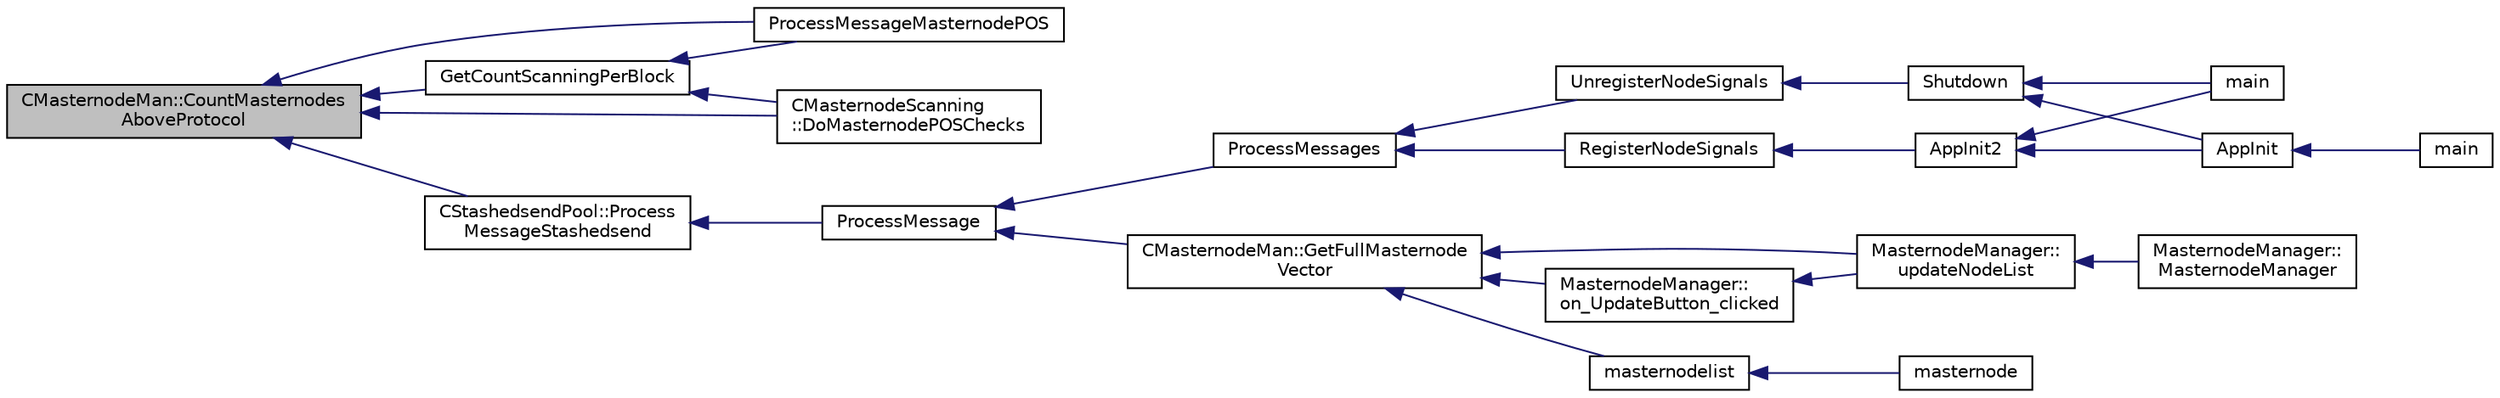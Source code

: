 digraph "CMasternodeMan::CountMasternodesAboveProtocol"
{
  edge [fontname="Helvetica",fontsize="10",labelfontname="Helvetica",labelfontsize="10"];
  node [fontname="Helvetica",fontsize="10",shape=record];
  rankdir="LR";
  Node488 [label="CMasternodeMan::CountMasternodes\lAboveProtocol",height=0.2,width=0.4,color="black", fillcolor="grey75", style="filled", fontcolor="black"];
  Node488 -> Node489 [dir="back",color="midnightblue",fontsize="10",style="solid",fontname="Helvetica"];
  Node489 [label="ProcessMessageMasternodePOS",height=0.2,width=0.4,color="black", fillcolor="white", style="filled",URL="$dc/d51/masternode-pos_8h.html#a85194f5f57620d07bd87ef37bf2f6ef0"];
  Node488 -> Node490 [dir="back",color="midnightblue",fontsize="10",style="solid",fontname="Helvetica"];
  Node490 [label="GetCountScanningPerBlock",height=0.2,width=0.4,color="black", fillcolor="white", style="filled",URL="$dc/d51/masternode-pos_8h.html#a1304125d9df138f06c9dd739b7da9569"];
  Node490 -> Node489 [dir="back",color="midnightblue",fontsize="10",style="solid",fontname="Helvetica"];
  Node490 -> Node491 [dir="back",color="midnightblue",fontsize="10",style="solid",fontname="Helvetica"];
  Node491 [label="CMasternodeScanning\l::DoMasternodePOSChecks",height=0.2,width=0.4,color="black", fillcolor="white", style="filled",URL="$d5/d9f/class_c_masternode_scanning.html#a6bc18fb7508f702e2a2d1c3731342f8f"];
  Node488 -> Node491 [dir="back",color="midnightblue",fontsize="10",style="solid",fontname="Helvetica"];
  Node488 -> Node492 [dir="back",color="midnightblue",fontsize="10",style="solid",fontname="Helvetica"];
  Node492 [label="CStashedsendPool::Process\lMessageStashedsend",height=0.2,width=0.4,color="black", fillcolor="white", style="filled",URL="$dd/d8a/class_c_stashedsend_pool.html#a62b472a4e4b1e634bc2e8621be17888e",tooltip="Process a Stashedsend message using the Stashedsend protocol. "];
  Node492 -> Node493 [dir="back",color="midnightblue",fontsize="10",style="solid",fontname="Helvetica"];
  Node493 [label="ProcessMessage",height=0.2,width=0.4,color="black", fillcolor="white", style="filled",URL="$df/d0a/main_8cpp.html#a8ba92b1a4bce3c835e887a9073d17d8e"];
  Node493 -> Node494 [dir="back",color="midnightblue",fontsize="10",style="solid",fontname="Helvetica"];
  Node494 [label="ProcessMessages",height=0.2,width=0.4,color="black", fillcolor="white", style="filled",URL="$d4/dbf/main_8h.html#a196f9318f02448b85b28d612698934fd"];
  Node494 -> Node495 [dir="back",color="midnightblue",fontsize="10",style="solid",fontname="Helvetica"];
  Node495 [label="RegisterNodeSignals",height=0.2,width=0.4,color="black", fillcolor="white", style="filled",URL="$d4/dbf/main_8h.html#ab02615ff65f91d69f8d786ec900baa8a",tooltip="Register with a network node to receive its signals. "];
  Node495 -> Node496 [dir="back",color="midnightblue",fontsize="10",style="solid",fontname="Helvetica"];
  Node496 [label="AppInit2",height=0.2,width=0.4,color="black", fillcolor="white", style="filled",URL="$d8/dc0/init_8h.html#a1a4c1bfbf6ba1db77e988b89b9cadfd3",tooltip="Initialize ion. "];
  Node496 -> Node497 [dir="back",color="midnightblue",fontsize="10",style="solid",fontname="Helvetica"];
  Node497 [label="AppInit",height=0.2,width=0.4,color="black", fillcolor="white", style="filled",URL="$d4/d35/iond_8cpp.html#ac59316b767e6984e1285f0531275286b"];
  Node497 -> Node498 [dir="back",color="midnightblue",fontsize="10",style="solid",fontname="Helvetica"];
  Node498 [label="main",height=0.2,width=0.4,color="black", fillcolor="white", style="filled",URL="$d4/d35/iond_8cpp.html#a0ddf1224851353fc92bfbff6f499fa97"];
  Node496 -> Node499 [dir="back",color="midnightblue",fontsize="10",style="solid",fontname="Helvetica"];
  Node499 [label="main",height=0.2,width=0.4,color="black", fillcolor="white", style="filled",URL="$d5/d2d/ion_8cpp.html#a0ddf1224851353fc92bfbff6f499fa97"];
  Node494 -> Node500 [dir="back",color="midnightblue",fontsize="10",style="solid",fontname="Helvetica"];
  Node500 [label="UnregisterNodeSignals",height=0.2,width=0.4,color="black", fillcolor="white", style="filled",URL="$d4/dbf/main_8h.html#a3ef0cc6e9d9d6435ee2a5569244d6ebd",tooltip="Unregister a network node. "];
  Node500 -> Node501 [dir="back",color="midnightblue",fontsize="10",style="solid",fontname="Helvetica"];
  Node501 [label="Shutdown",height=0.2,width=0.4,color="black", fillcolor="white", style="filled",URL="$d8/dc0/init_8h.html#ac5f038c2b480cf9ef5e19e3eba8dbaf9"];
  Node501 -> Node497 [dir="back",color="midnightblue",fontsize="10",style="solid",fontname="Helvetica"];
  Node501 -> Node499 [dir="back",color="midnightblue",fontsize="10",style="solid",fontname="Helvetica"];
  Node493 -> Node502 [dir="back",color="midnightblue",fontsize="10",style="solid",fontname="Helvetica"];
  Node502 [label="CMasternodeMan::GetFullMasternode\lVector",height=0.2,width=0.4,color="black", fillcolor="white", style="filled",URL="$dc/d6b/class_c_masternode_man.html#ab39e213a7601e1bef2eba1d5d63206f5"];
  Node502 -> Node503 [dir="back",color="midnightblue",fontsize="10",style="solid",fontname="Helvetica"];
  Node503 [label="MasternodeManager::\lupdateNodeList",height=0.2,width=0.4,color="black", fillcolor="white", style="filled",URL="$d9/d70/class_masternode_manager.html#a5485a8bd6ccf673027165cc1207dfae9"];
  Node503 -> Node504 [dir="back",color="midnightblue",fontsize="10",style="solid",fontname="Helvetica"];
  Node504 [label="MasternodeManager::\lMasternodeManager",height=0.2,width=0.4,color="black", fillcolor="white", style="filled",URL="$d9/d70/class_masternode_manager.html#ad18cb99065e056e6b791e2356de826bf"];
  Node502 -> Node505 [dir="back",color="midnightblue",fontsize="10",style="solid",fontname="Helvetica"];
  Node505 [label="MasternodeManager::\lon_UpdateButton_clicked",height=0.2,width=0.4,color="black", fillcolor="white", style="filled",URL="$d9/d70/class_masternode_manager.html#ae8d07b4d869e3eb09fe1be445eff0430"];
  Node505 -> Node503 [dir="back",color="midnightblue",fontsize="10",style="solid",fontname="Helvetica"];
  Node502 -> Node506 [dir="back",color="midnightblue",fontsize="10",style="solid",fontname="Helvetica"];
  Node506 [label="masternodelist",height=0.2,width=0.4,color="black", fillcolor="white", style="filled",URL="$d5/d6b/rpcstashedsend_8cpp.html#a3a7ed7e37f21eb2912afc6e776f7236c"];
  Node506 -> Node507 [dir="back",color="midnightblue",fontsize="10",style="solid",fontname="Helvetica"];
  Node507 [label="masternode",height=0.2,width=0.4,color="black", fillcolor="white", style="filled",URL="$d5/d6b/rpcstashedsend_8cpp.html#a30609e443aeb47c29ed0878d16b1b5e1"];
}
